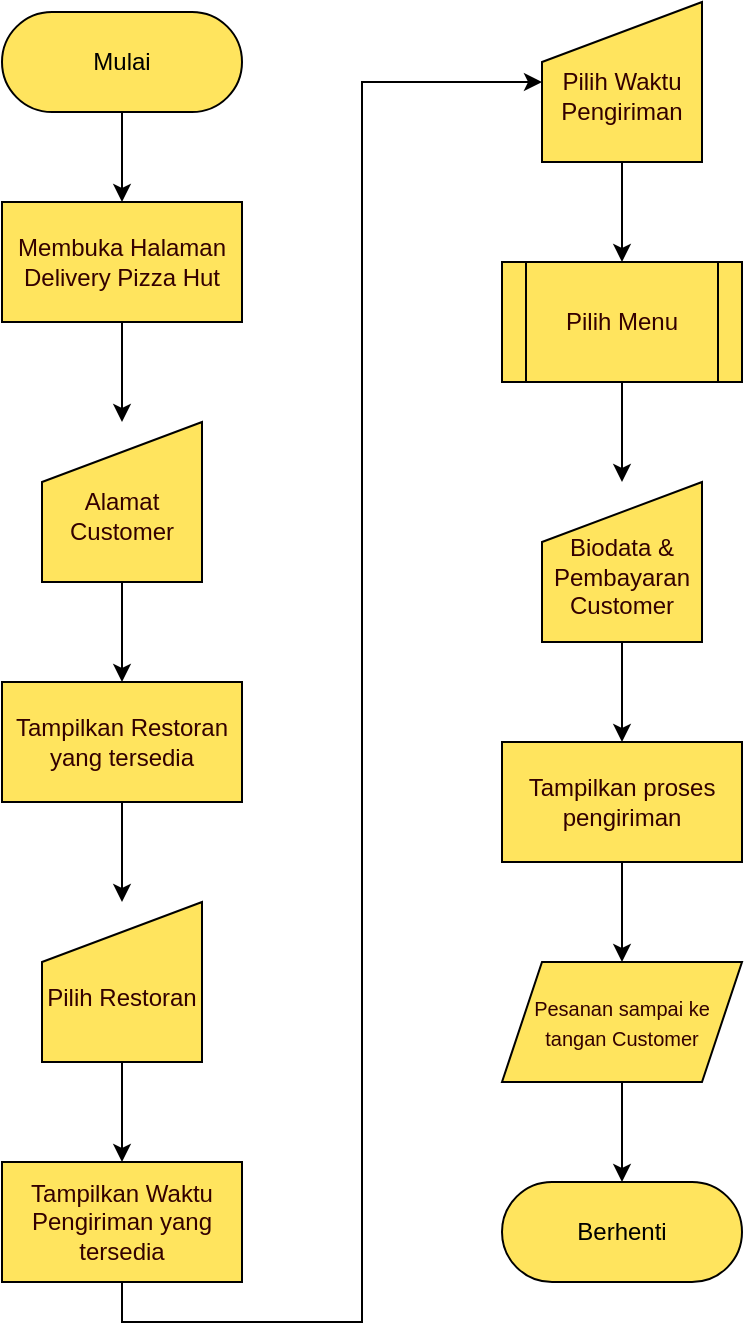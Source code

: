 <mxfile version="20.4.0" type="github">
  <diagram name="Page-1" id="74e2e168-ea6b-b213-b513-2b3c1d86103e">
    <mxGraphModel dx="755" dy="342" grid="1" gridSize="10" guides="1" tooltips="1" connect="1" arrows="1" fold="1" page="1" pageScale="1" pageWidth="1100" pageHeight="850" math="0" shadow="0">
      <root>
        <mxCell id="0" />
        <mxCell id="1" parent="0" />
        <mxCell id="BpjNzSgCJpRnn1hrQmHa-12" style="edgeStyle=orthogonalEdgeStyle;rounded=0;orthogonalLoop=1;jettySize=auto;html=1;exitX=0.5;exitY=1;exitDx=0;exitDy=0;entryX=0.5;entryY=0;entryDx=0;entryDy=0;strokeColor=#000000;fontColor=#330000;" parent="1" source="BpjNzSgCJpRnn1hrQmHa-4" target="BpjNzSgCJpRnn1hrQmHa-11" edge="1">
          <mxGeometry relative="1" as="geometry" />
        </mxCell>
        <mxCell id="BpjNzSgCJpRnn1hrQmHa-4" value="&lt;br&gt;Alamat Customer" style="shape=manualInput;whiteSpace=wrap;html=1;rounded=0;fillColor=#FFE45E;strokeColor=#000000;fontColor=#330000;" parent="1" vertex="1">
          <mxGeometry x="385" y="305" width="80" height="80" as="geometry" />
        </mxCell>
        <mxCell id="BpjNzSgCJpRnn1hrQmHa-16" style="edgeStyle=orthogonalEdgeStyle;rounded=0;orthogonalLoop=1;jettySize=auto;html=1;exitX=0.5;exitY=1;exitDx=0;exitDy=0;strokeColor=#000000;fontColor=#330000;" parent="1" source="BpjNzSgCJpRnn1hrQmHa-11" target="BpjNzSgCJpRnn1hrQmHa-15" edge="1">
          <mxGeometry relative="1" as="geometry" />
        </mxCell>
        <mxCell id="BpjNzSgCJpRnn1hrQmHa-11" value="Tampilkan Restoran yang tersedia" style="rounded=0;whiteSpace=wrap;html=1;fillColor=#FFE45E;strokeColor=#000000;fontColor=#330000;" parent="1" vertex="1">
          <mxGeometry x="365" y="435" width="120" height="60" as="geometry" />
        </mxCell>
        <mxCell id="BpjNzSgCJpRnn1hrQmHa-19" style="edgeStyle=orthogonalEdgeStyle;rounded=0;orthogonalLoop=1;jettySize=auto;html=1;exitX=0.5;exitY=1;exitDx=0;exitDy=0;entryX=0.5;entryY=0;entryDx=0;entryDy=0;strokeColor=#000000;fontColor=#330000;" parent="1" source="BpjNzSgCJpRnn1hrQmHa-15" target="BpjNzSgCJpRnn1hrQmHa-18" edge="1">
          <mxGeometry relative="1" as="geometry" />
        </mxCell>
        <mxCell id="BpjNzSgCJpRnn1hrQmHa-15" value="&lt;br&gt;Pilih Restoran" style="shape=manualInput;whiteSpace=wrap;html=1;rounded=0;fillColor=#FFE45E;strokeColor=#000000;fontColor=#330000;" parent="1" vertex="1">
          <mxGeometry x="385" y="545" width="80" height="80" as="geometry" />
        </mxCell>
        <mxCell id="BpjNzSgCJpRnn1hrQmHa-21" style="edgeStyle=orthogonalEdgeStyle;rounded=0;orthogonalLoop=1;jettySize=auto;html=1;exitX=0.5;exitY=1;exitDx=0;exitDy=0;strokeColor=#000000;fontColor=#330000;" parent="1" source="BpjNzSgCJpRnn1hrQmHa-18" target="BpjNzSgCJpRnn1hrQmHa-20" edge="1">
          <mxGeometry relative="1" as="geometry">
            <Array as="points">
              <mxPoint x="425" y="755" />
              <mxPoint x="545" y="755" />
              <mxPoint x="545" y="135" />
            </Array>
          </mxGeometry>
        </mxCell>
        <mxCell id="BpjNzSgCJpRnn1hrQmHa-18" value="Tampilkan Waktu Pengiriman yang tersedia" style="rounded=0;whiteSpace=wrap;html=1;fillColor=#FFE45E;strokeColor=#000000;fontColor=#330000;" parent="1" vertex="1">
          <mxGeometry x="365" y="675" width="120" height="60" as="geometry" />
        </mxCell>
        <mxCell id="BpjNzSgCJpRnn1hrQmHa-23" style="edgeStyle=orthogonalEdgeStyle;rounded=0;orthogonalLoop=1;jettySize=auto;html=1;exitX=0.5;exitY=1;exitDx=0;exitDy=0;strokeColor=#000000;fontColor=#330000;" parent="1" source="BpjNzSgCJpRnn1hrQmHa-20" target="BpjNzSgCJpRnn1hrQmHa-22" edge="1">
          <mxGeometry relative="1" as="geometry" />
        </mxCell>
        <mxCell id="BpjNzSgCJpRnn1hrQmHa-20" value="&lt;br&gt;Pilih Waktu Pengiriman" style="shape=manualInput;whiteSpace=wrap;html=1;rounded=0;fillColor=#FFE45E;strokeColor=#000000;fontColor=#330000;" parent="1" vertex="1">
          <mxGeometry x="635" y="95" width="80" height="80" as="geometry" />
        </mxCell>
        <mxCell id="BpjNzSgCJpRnn1hrQmHa-25" style="edgeStyle=orthogonalEdgeStyle;rounded=0;orthogonalLoop=1;jettySize=auto;html=1;exitX=0.5;exitY=1;exitDx=0;exitDy=0;entryX=0.5;entryY=0;entryDx=0;entryDy=0;strokeColor=#000000;fontColor=#330000;" parent="1" source="BpjNzSgCJpRnn1hrQmHa-22" target="BpjNzSgCJpRnn1hrQmHa-24" edge="1">
          <mxGeometry relative="1" as="geometry" />
        </mxCell>
        <mxCell id="BpjNzSgCJpRnn1hrQmHa-22" value="Pilih Menu" style="shape=process;whiteSpace=wrap;html=1;backgroundOutline=1;rounded=0;fillColor=#FFE45E;strokeColor=#000000;fontColor=#330000;" parent="1" vertex="1">
          <mxGeometry x="615" y="225" width="120" height="60" as="geometry" />
        </mxCell>
        <mxCell id="BpjNzSgCJpRnn1hrQmHa-28" style="edgeStyle=orthogonalEdgeStyle;rounded=0;orthogonalLoop=1;jettySize=auto;html=1;entryX=0.5;entryY=0;entryDx=0;entryDy=0;strokeColor=#000000;fontColor=#330000;" parent="1" source="BpjNzSgCJpRnn1hrQmHa-24" target="BpjNzSgCJpRnn1hrQmHa-27" edge="1">
          <mxGeometry relative="1" as="geometry" />
        </mxCell>
        <mxCell id="BpjNzSgCJpRnn1hrQmHa-24" value="&lt;br&gt;Biodata &amp;amp; Pembayaran&lt;br&gt;Customer" style="shape=manualInput;whiteSpace=wrap;html=1;rounded=0;fillColor=#FFE45E;strokeColor=#000000;fontColor=#330000;" parent="1" vertex="1">
          <mxGeometry x="635" y="335" width="80" height="80" as="geometry" />
        </mxCell>
        <mxCell id="1ixg0OkivB5ngvTFkDT0-5" style="edgeStyle=orthogonalEdgeStyle;rounded=0;orthogonalLoop=1;jettySize=auto;html=1;exitX=0.5;exitY=1;exitDx=0;exitDy=0;entryX=0.5;entryY=0;entryDx=0;entryDy=0;fontSize=10;strokeColor=#000000;fontColor=#330000;" edge="1" parent="1" source="BpjNzSgCJpRnn1hrQmHa-27" target="1ixg0OkivB5ngvTFkDT0-4">
          <mxGeometry relative="1" as="geometry" />
        </mxCell>
        <mxCell id="BpjNzSgCJpRnn1hrQmHa-27" value="Tampilkan proses pengiriman" style="rounded=0;whiteSpace=wrap;html=1;fillColor=#FFE45E;strokeColor=#000000;fontColor=#330000;" parent="1" vertex="1">
          <mxGeometry x="615" y="465" width="120" height="60" as="geometry" />
        </mxCell>
        <mxCell id="1ixg0OkivB5ngvTFkDT0-3" style="edgeStyle=orthogonalEdgeStyle;rounded=0;orthogonalLoop=1;jettySize=auto;html=1;exitX=0.5;exitY=1;exitDx=0;exitDy=0;entryX=0.5;entryY=0;entryDx=0;entryDy=0;strokeColor=#000000;fontColor=#330000;" edge="1" parent="1" source="1ixg0OkivB5ngvTFkDT0-1" target="BpjNzSgCJpRnn1hrQmHa-4">
          <mxGeometry relative="1" as="geometry" />
        </mxCell>
        <mxCell id="1ixg0OkivB5ngvTFkDT0-1" value="Membuka Halaman Delivery Pizza Hut" style="rounded=0;whiteSpace=wrap;html=1;fillColor=#FFE45E;strokeColor=#000000;fontColor=#330000;" vertex="1" parent="1">
          <mxGeometry x="365" y="195" width="120" height="60" as="geometry" />
        </mxCell>
        <mxCell id="1ixg0OkivB5ngvTFkDT0-12" style="edgeStyle=orthogonalEdgeStyle;orthogonalLoop=1;jettySize=auto;html=1;exitX=0.5;exitY=1;exitDx=0;exitDy=0;entryX=0.5;entryY=0;entryDx=0;entryDy=0;strokeColor=#000000;fontColor=#330000;fillColor=#330000;" edge="1" parent="1" source="1ixg0OkivB5ngvTFkDT0-4" target="1ixg0OkivB5ngvTFkDT0-11">
          <mxGeometry relative="1" as="geometry" />
        </mxCell>
        <mxCell id="1ixg0OkivB5ngvTFkDT0-4" value="&lt;font style=&quot;font-size: 10px;&quot;&gt;Pesanan sampai ke tangan Customer&lt;/font&gt;" style="shape=parallelogram;perimeter=parallelogramPerimeter;whiteSpace=wrap;html=1;fixedSize=1;rounded=0;fillColor=#FFE45E;strokeColor=#000000;fontColor=#330000;" vertex="1" parent="1">
          <mxGeometry x="615" y="575" width="120" height="60" as="geometry" />
        </mxCell>
        <mxCell id="1ixg0OkivB5ngvTFkDT0-10" style="edgeStyle=orthogonalEdgeStyle;orthogonalLoop=1;jettySize=auto;html=1;exitX=0.5;exitY=1;exitDx=0;exitDy=0;entryX=0.5;entryY=0;entryDx=0;entryDy=0;strokeColor=#000000;fontColor=#330000;fillColor=#330000;" edge="1" parent="1" source="1ixg0OkivB5ngvTFkDT0-9" target="1ixg0OkivB5ngvTFkDT0-1">
          <mxGeometry relative="1" as="geometry" />
        </mxCell>
        <mxCell id="1ixg0OkivB5ngvTFkDT0-9" value="Mulai&lt;br&gt;" style="rounded=1;whiteSpace=wrap;html=1;strokeColor=#000000;fillColor=#FFE45E;gradientColor=none;arcSize=50;" vertex="1" parent="1">
          <mxGeometry x="365" y="100" width="120" height="50" as="geometry" />
        </mxCell>
        <mxCell id="1ixg0OkivB5ngvTFkDT0-11" value="Berhenti" style="rounded=1;whiteSpace=wrap;html=1;strokeColor=#000000;fillColor=#FFE45E;gradientColor=none;arcSize=50;" vertex="1" parent="1">
          <mxGeometry x="615" y="685" width="120" height="50" as="geometry" />
        </mxCell>
      </root>
    </mxGraphModel>
  </diagram>
</mxfile>
